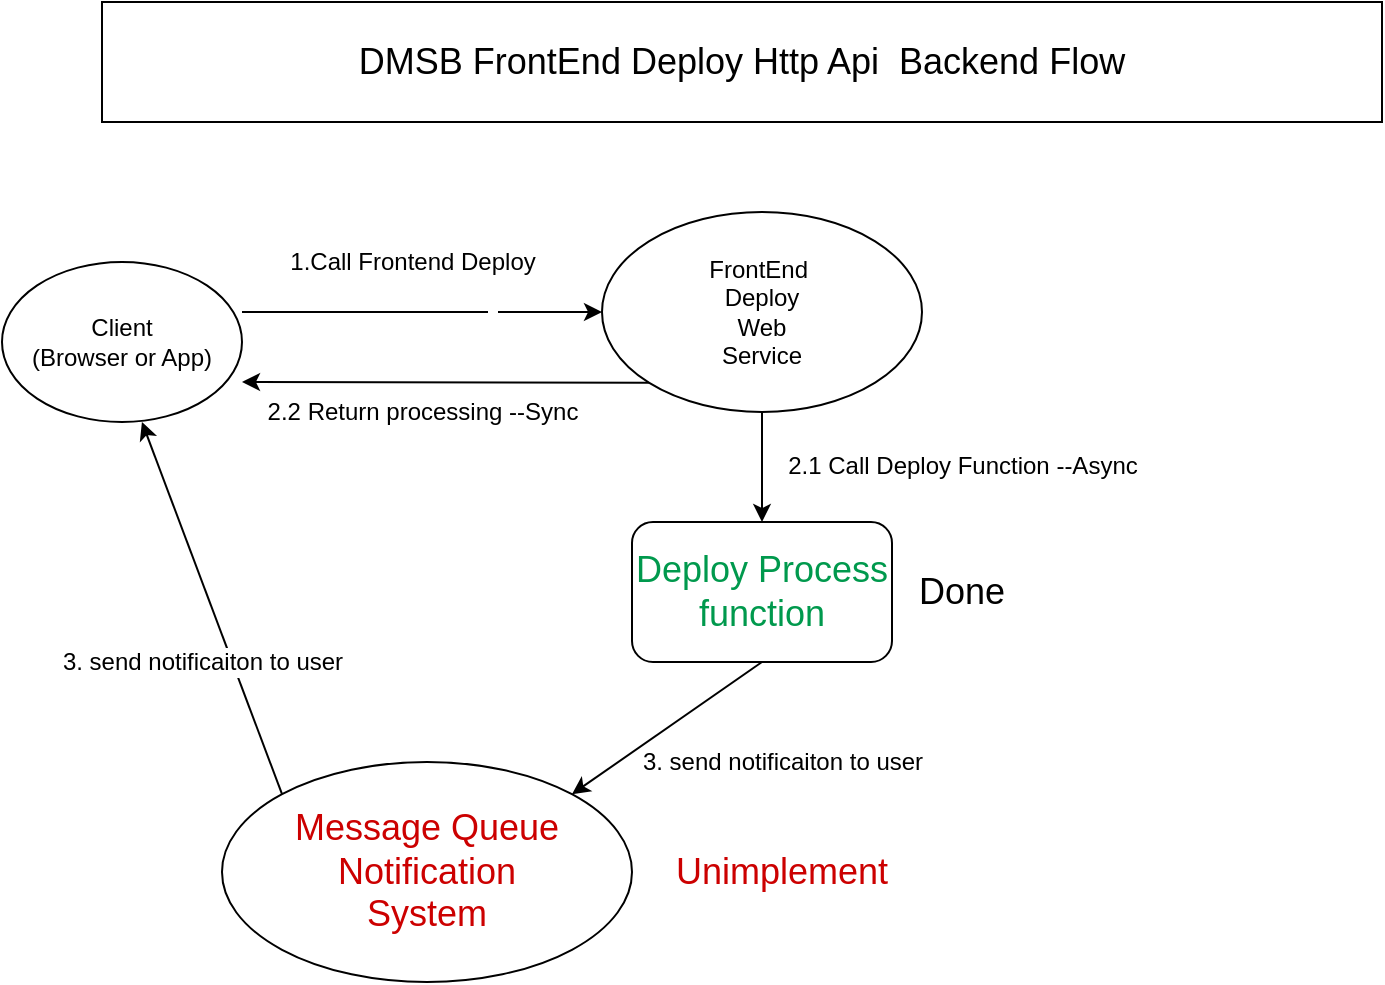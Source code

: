 <mxfile version="17.4.3" type="github">
  <diagram id="C5RBs43oDa-KdzZeNtuy" name="Page-1">
    <mxGraphModel dx="1426" dy="690" grid="1" gridSize="10" guides="1" tooltips="1" connect="1" arrows="1" fold="1" page="1" pageScale="1" pageWidth="827" pageHeight="1169" math="0" shadow="0">
      <root>
        <mxCell id="WIyWlLk6GJQsqaUBKTNV-0" />
        <mxCell id="WIyWlLk6GJQsqaUBKTNV-1" parent="WIyWlLk6GJQsqaUBKTNV-0" />
        <mxCell id="5IX4e4KB08-ArMBJK0iL-0" value="&lt;font style=&quot;font-size: 18px&quot;&gt;DMSB FrontEnd Deploy Http Api&amp;nbsp; Backend Flow&lt;/font&gt;" style="rounded=0;whiteSpace=wrap;html=1;" vertex="1" parent="WIyWlLk6GJQsqaUBKTNV-1">
          <mxGeometry x="70" y="10" width="640" height="60" as="geometry" />
        </mxCell>
        <mxCell id="5IX4e4KB08-ArMBJK0iL-2" value="" style="endArrow=classic;html=1;rounded=0;fontSize=18;exitX=1;exitY=0.5;exitDx=0;exitDy=0;entryX=0;entryY=0.5;entryDx=0;entryDy=0;" edge="1" parent="WIyWlLk6GJQsqaUBKTNV-1" target="5IX4e4KB08-ArMBJK0iL-6">
          <mxGeometry width="50" height="50" relative="1" as="geometry">
            <mxPoint x="140" y="165" as="sourcePoint" />
            <mxPoint x="310" y="165" as="targetPoint" />
          </mxGeometry>
        </mxCell>
        <mxCell id="5IX4e4KB08-ArMBJK0iL-3" value="&amp;nbsp;" style="edgeLabel;html=1;align=center;verticalAlign=middle;resizable=0;points=[];fontSize=18;" vertex="1" connectable="0" parent="5IX4e4KB08-ArMBJK0iL-2">
          <mxGeometry x="0.382" y="-1" relative="1" as="geometry">
            <mxPoint as="offset" />
          </mxGeometry>
        </mxCell>
        <mxCell id="5IX4e4KB08-ArMBJK0iL-4" value="1.Call Frontend Deploy" style="edgeLabel;html=1;align=center;verticalAlign=middle;resizable=0;points=[];fontSize=12;" vertex="1" connectable="0" parent="5IX4e4KB08-ArMBJK0iL-2">
          <mxGeometry x="-0.291" y="1" relative="1" as="geometry">
            <mxPoint x="21" y="-24" as="offset" />
          </mxGeometry>
        </mxCell>
        <mxCell id="5IX4e4KB08-ArMBJK0iL-6" value="FrontEnd&amp;nbsp;&lt;br&gt;Deploy&lt;br&gt;Web&lt;br&gt;Service" style="ellipse;whiteSpace=wrap;html=1;fontSize=12;" vertex="1" parent="WIyWlLk6GJQsqaUBKTNV-1">
          <mxGeometry x="320" y="115" width="160" height="100" as="geometry" />
        </mxCell>
        <mxCell id="5IX4e4KB08-ArMBJK0iL-7" value="" style="endArrow=classic;html=1;rounded=0;fontSize=12;exitX=0;exitY=1;exitDx=0;exitDy=0;" edge="1" parent="WIyWlLk6GJQsqaUBKTNV-1" source="5IX4e4KB08-ArMBJK0iL-6">
          <mxGeometry width="50" height="50" relative="1" as="geometry">
            <mxPoint x="400" y="320" as="sourcePoint" />
            <mxPoint x="140" y="200" as="targetPoint" />
          </mxGeometry>
        </mxCell>
        <mxCell id="5IX4e4KB08-ArMBJK0iL-8" value="2.2 Return processing --Sync" style="edgeLabel;html=1;align=center;verticalAlign=middle;resizable=0;points=[];fontSize=12;" vertex="1" connectable="0" parent="5IX4e4KB08-ArMBJK0iL-7">
          <mxGeometry x="0.518" y="3" relative="1" as="geometry">
            <mxPoint x="41" y="12" as="offset" />
          </mxGeometry>
        </mxCell>
        <mxCell id="5IX4e4KB08-ArMBJK0iL-9" value="&lt;font style=&quot;font-size: 18px&quot; color=&quot;#00994d&quot;&gt;Deploy Process function&lt;/font&gt;" style="rounded=1;whiteSpace=wrap;html=1;fontSize=12;" vertex="1" parent="WIyWlLk6GJQsqaUBKTNV-1">
          <mxGeometry x="335" y="270" width="130" height="70" as="geometry" />
        </mxCell>
        <mxCell id="5IX4e4KB08-ArMBJK0iL-10" value="&lt;span&gt;Client&lt;/span&gt;&lt;br&gt;&lt;span&gt;(Browser or App)&lt;/span&gt;" style="ellipse;whiteSpace=wrap;html=1;fontSize=12;" vertex="1" parent="WIyWlLk6GJQsqaUBKTNV-1">
          <mxGeometry x="20" y="140" width="120" height="80" as="geometry" />
        </mxCell>
        <mxCell id="5IX4e4KB08-ArMBJK0iL-13" value="" style="endArrow=classic;html=1;rounded=0;fontSize=12;exitX=0.5;exitY=1;exitDx=0;exitDy=0;entryX=0.5;entryY=0;entryDx=0;entryDy=0;" edge="1" parent="WIyWlLk6GJQsqaUBKTNV-1" source="5IX4e4KB08-ArMBJK0iL-6" target="5IX4e4KB08-ArMBJK0iL-9">
          <mxGeometry width="50" height="50" relative="1" as="geometry">
            <mxPoint x="540" y="280" as="sourcePoint" />
            <mxPoint x="590" y="230" as="targetPoint" />
          </mxGeometry>
        </mxCell>
        <mxCell id="5IX4e4KB08-ArMBJK0iL-21" value="2.1 Call Deploy Function --Async" style="edgeLabel;html=1;align=center;verticalAlign=middle;resizable=0;points=[];fontSize=12;fontColor=#000000;" vertex="1" connectable="0" parent="5IX4e4KB08-ArMBJK0iL-13">
          <mxGeometry x="-0.018" y="-4" relative="1" as="geometry">
            <mxPoint x="104" as="offset" />
          </mxGeometry>
        </mxCell>
        <mxCell id="5IX4e4KB08-ArMBJK0iL-14" value="&lt;font color=&quot;#000000&quot;&gt;Done&lt;/font&gt;" style="text;html=1;strokeColor=none;fillColor=none;align=center;verticalAlign=middle;whiteSpace=wrap;rounded=0;fontSize=18;fontColor=#00994D;" vertex="1" parent="WIyWlLk6GJQsqaUBKTNV-1">
          <mxGeometry x="470" y="290" width="60" height="30" as="geometry" />
        </mxCell>
        <mxCell id="5IX4e4KB08-ArMBJK0iL-15" value="&lt;font color=&quot;#cc0000&quot;&gt;Message Queue &lt;br&gt;Notification &lt;br&gt;System&lt;/font&gt;" style="ellipse;whiteSpace=wrap;html=1;fontSize=18;fontColor=#000000;" vertex="1" parent="WIyWlLk6GJQsqaUBKTNV-1">
          <mxGeometry x="130" y="390" width="205" height="110" as="geometry" />
        </mxCell>
        <mxCell id="5IX4e4KB08-ArMBJK0iL-16" value="Unimplement" style="text;html=1;strokeColor=none;fillColor=none;align=center;verticalAlign=middle;whiteSpace=wrap;rounded=0;fontSize=18;fontColor=#CC0000;" vertex="1" parent="WIyWlLk6GJQsqaUBKTNV-1">
          <mxGeometry x="350" y="430" width="120" height="30" as="geometry" />
        </mxCell>
        <mxCell id="5IX4e4KB08-ArMBJK0iL-22" value="" style="endArrow=classic;html=1;rounded=0;fontSize=12;fontColor=#000000;entryX=1;entryY=0;entryDx=0;entryDy=0;exitX=0.5;exitY=1;exitDx=0;exitDy=0;" edge="1" parent="WIyWlLk6GJQsqaUBKTNV-1" source="5IX4e4KB08-ArMBJK0iL-9" target="5IX4e4KB08-ArMBJK0iL-15">
          <mxGeometry width="50" height="50" relative="1" as="geometry">
            <mxPoint x="530" y="460" as="sourcePoint" />
            <mxPoint x="580" y="410" as="targetPoint" />
          </mxGeometry>
        </mxCell>
        <mxCell id="5IX4e4KB08-ArMBJK0iL-23" value="3. send notificaiton to user" style="edgeLabel;html=1;align=center;verticalAlign=middle;resizable=0;points=[];fontSize=12;fontColor=#000000;" vertex="1" connectable="0" parent="5IX4e4KB08-ArMBJK0iL-22">
          <mxGeometry x="-0.052" y="-2" relative="1" as="geometry">
            <mxPoint x="56" y="20" as="offset" />
          </mxGeometry>
        </mxCell>
        <mxCell id="5IX4e4KB08-ArMBJK0iL-24" value="" style="endArrow=classic;html=1;rounded=0;fontSize=12;fontColor=#000000;exitX=0;exitY=0;exitDx=0;exitDy=0;entryX=0.583;entryY=1;entryDx=0;entryDy=0;entryPerimeter=0;" edge="1" parent="WIyWlLk6GJQsqaUBKTNV-1" source="5IX4e4KB08-ArMBJK0iL-15" target="5IX4e4KB08-ArMBJK0iL-10">
          <mxGeometry width="50" height="50" relative="1" as="geometry">
            <mxPoint x="130" y="380" as="sourcePoint" />
            <mxPoint x="180" y="330" as="targetPoint" />
          </mxGeometry>
        </mxCell>
        <mxCell id="5IX4e4KB08-ArMBJK0iL-25" value="3. send notificaiton to user" style="edgeLabel;html=1;align=center;verticalAlign=middle;resizable=0;points=[];fontSize=12;fontColor=#000000;" vertex="1" connectable="0" parent="WIyWlLk6GJQsqaUBKTNV-1">
          <mxGeometry x="120.004" y="339.997" as="geometry" />
        </mxCell>
      </root>
    </mxGraphModel>
  </diagram>
</mxfile>
